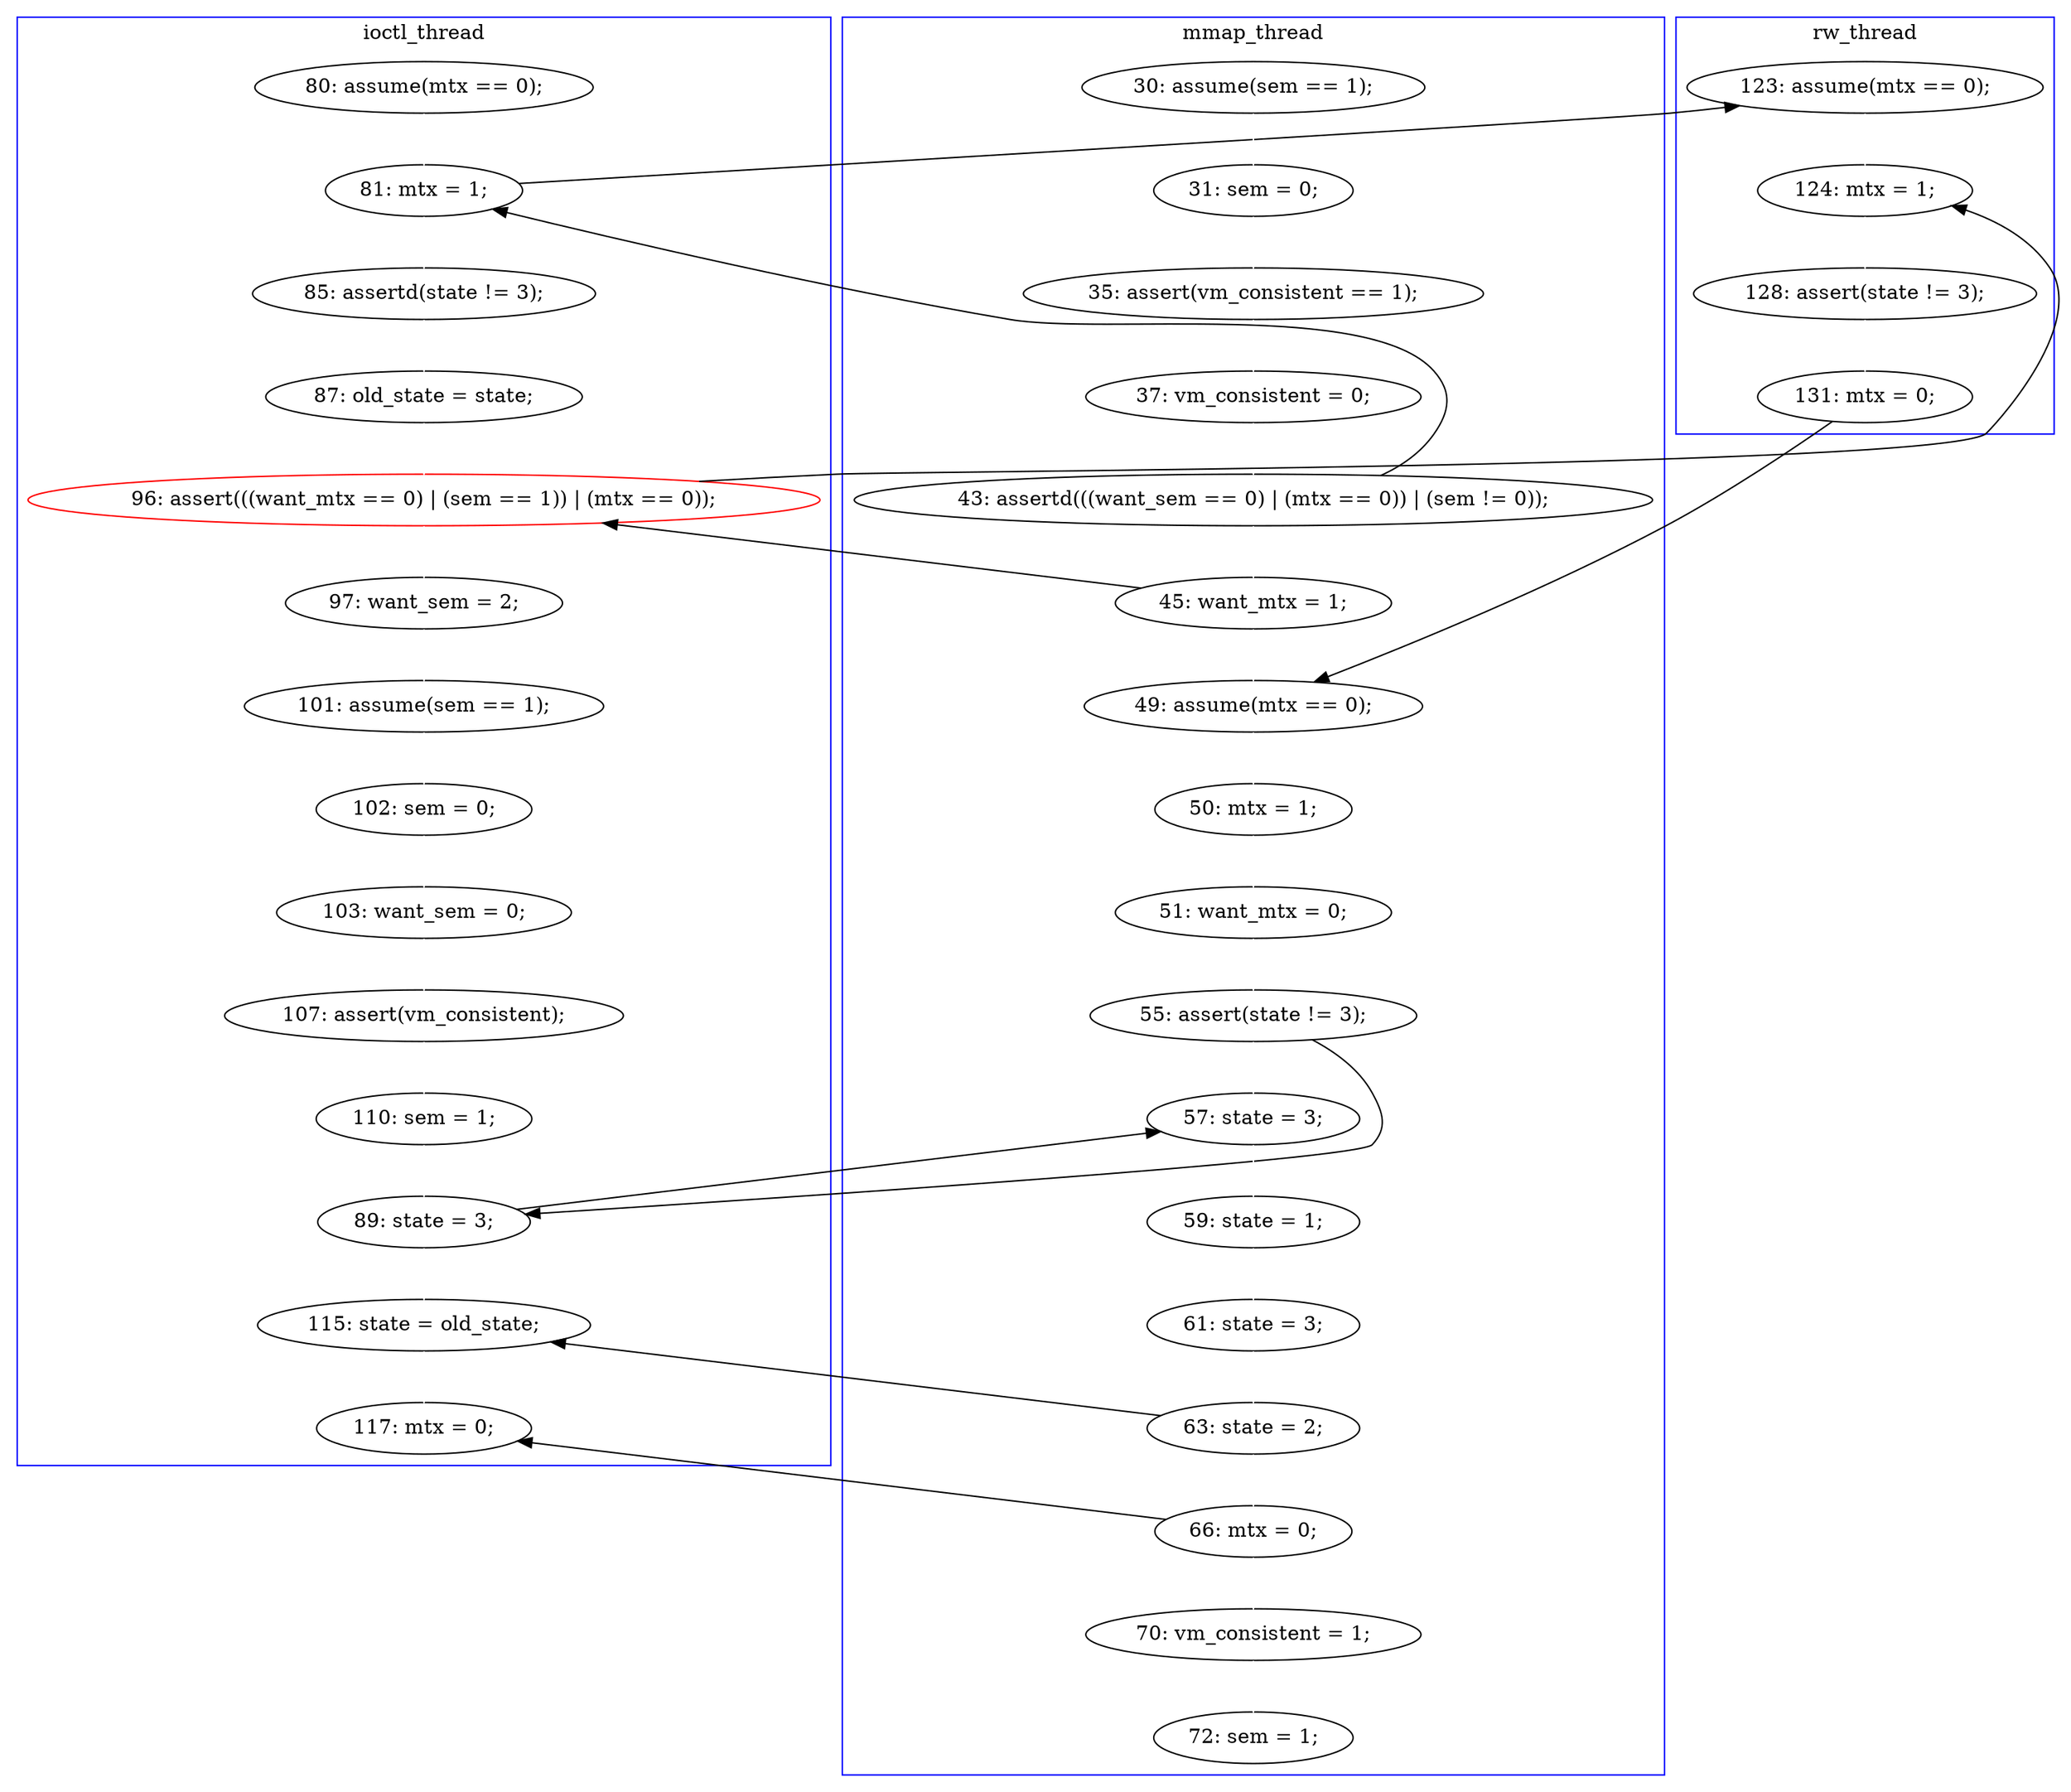 digraph Counterexample {
	12 -> 14 [color = white, style = solid]
	11 -> 12 [color = white, style = solid]
	19 -> 20 [color = white, style = solid]
	54 -> 56 [color = white, style = solid]
	16 -> 25 [color = black, style = solid, constraint = false]
	31 -> 32 [color = white, style = solid]
	35 -> 36 [color = white, style = solid]
	37 -> 38 [color = white, style = solid]
	38 -> 39 [color = white, style = solid]
	25 -> 27 [color = white, style = solid]
	30 -> 31 [color = white, style = solid]
	46 -> 47 [color = white, style = solid]
	45 -> 46 [color = white, style = solid]
	20 -> 21 [color = white, style = solid]
	15 -> 20 [color = black, style = solid, constraint = false]
	36 -> 37 [color = black, style = solid, constraint = false]
	43 -> 54 [color = white, style = solid]
	41 -> 44 [color = white, style = solid]
	20 -> 28 [color = black, style = solid, constraint = false]
	47 -> 54 [color = black, style = solid, constraint = false]
	28 -> 29 [color = white, style = solid]
	14 -> 15 [color = white, style = solid]
	21 -> 22 [color = white, style = solid]
	16 -> 37 [color = white, style = solid]
	15 -> 16 [color = white, style = solid]
	32 -> 33 [color = white, style = solid]
	22 -> 25 [color = white, style = solid]
	39 -> 41 [color = white, style = solid]
	29 -> 35 [color = white, style = solid]
	48 -> 56 [color = black, style = solid, constraint = false]
	47 -> 48 [color = white, style = solid]
	25 -> 29 [color = black, style = solid, constraint = false]
	27 -> 30 [color = white, style = solid]
	43 -> 44 [color = black, style = solid, constraint = false]
	48 -> 49 [color = white, style = solid]
	44 -> 45 [color = white, style = solid]
	34 -> 43 [color = white, style = solid]
	41 -> 43 [color = black, style = solid, constraint = false]
	10 -> 11 [color = white, style = solid]
	33 -> 34 [color = white, style = solid]
	49 -> 50 [color = white, style = solid]
	subgraph cluster3 {
		label = rw_thread
		color = blue
		29  [label = "124: mtx = 1;"]
		28  [label = "123: assume(mtx == 0);"]
		36  [label = "131: mtx = 0;"]
		35  [label = "128: assert(state != 3);"]
	}
	subgraph cluster2 {
		label = ioctl_thread
		color = blue
		20  [label = "81: mtx = 1;"]
		27  [label = "97: want_sem = 2;"]
		43  [label = "89: state = 3;"]
		21  [label = "85: assertd(state != 3);"]
		19  [label = "80: assume(mtx == 0);"]
		34  [label = "110: sem = 1;"]
		54  [label = "115: state = old_state;"]
		22  [label = "87: old_state = state;"]
		31  [label = "102: sem = 0;"]
		33  [label = "107: assert(vm_consistent);"]
		25  [label = "96: assert(((want_mtx == 0) | (sem == 1)) | (mtx == 0));", color = red]
		56  [label = "117: mtx = 0;"]
		32  [label = "103: want_sem = 0;"]
		30  [label = "101: assume(sem == 1);"]
	}
	subgraph cluster1 {
		label = mmap_thread
		color = blue
		37  [label = "49: assume(mtx == 0);"]
		16  [label = "45: want_mtx = 1;"]
		12  [label = "35: assert(vm_consistent == 1);"]
		50  [label = "72: sem = 1;"]
		48  [label = "66: mtx = 0;"]
		14  [label = "37: vm_consistent = 0;"]
		41  [label = "55: assert(state != 3);"]
		38  [label = "50: mtx = 1;"]
		47  [label = "63: state = 2;"]
		45  [label = "59: state = 1;"]
		49  [label = "70: vm_consistent = 1;"]
		15  [label = "43: assertd(((want_sem == 0) | (mtx == 0)) | (sem != 0));"]
		46  [label = "61: state = 3;"]
		44  [label = "57: state = 3;"]
		11  [label = "31: sem = 0;"]
		10  [label = "30: assume(sem == 1);"]
		39  [label = "51: want_mtx = 0;"]
	}
}
